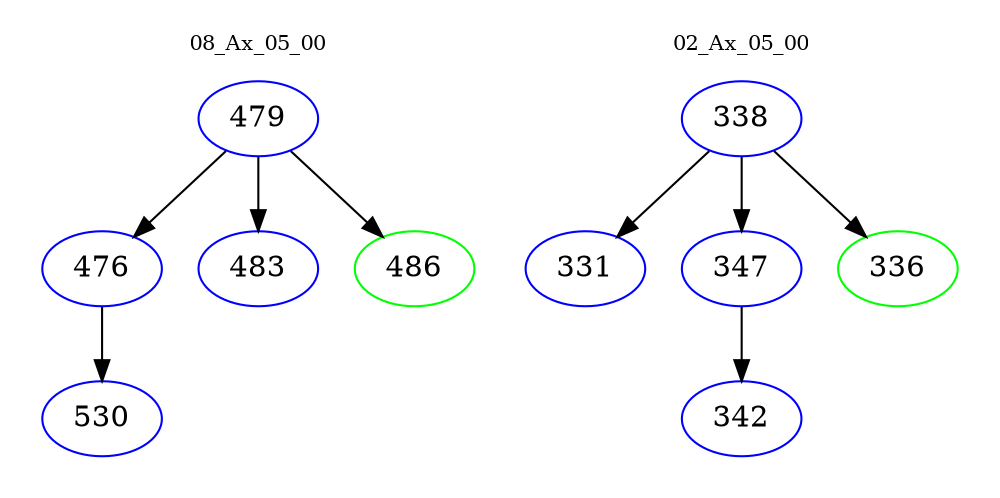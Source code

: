 digraph{
subgraph cluster_0 {
color = white
label = "08_Ax_05_00";
fontsize=10;
T0_479 [label="479", color="blue"]
T0_479 -> T0_476 [color="black"]
T0_476 [label="476", color="blue"]
T0_476 -> T0_530 [color="black"]
T0_530 [label="530", color="blue"]
T0_479 -> T0_483 [color="black"]
T0_483 [label="483", color="blue"]
T0_479 -> T0_486 [color="black"]
T0_486 [label="486", color="green"]
}
subgraph cluster_1 {
color = white
label = "02_Ax_05_00";
fontsize=10;
T1_338 [label="338", color="blue"]
T1_338 -> T1_331 [color="black"]
T1_331 [label="331", color="blue"]
T1_338 -> T1_347 [color="black"]
T1_347 [label="347", color="blue"]
T1_347 -> T1_342 [color="black"]
T1_342 [label="342", color="blue"]
T1_338 -> T1_336 [color="black"]
T1_336 [label="336", color="green"]
}
}
